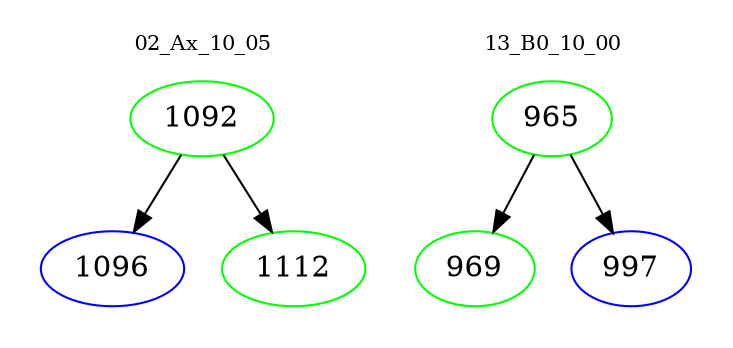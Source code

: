 digraph{
subgraph cluster_0 {
color = white
label = "02_Ax_10_05";
fontsize=10;
T0_1092 [label="1092", color="green"]
T0_1092 -> T0_1096 [color="black"]
T0_1096 [label="1096", color="blue"]
T0_1092 -> T0_1112 [color="black"]
T0_1112 [label="1112", color="green"]
}
subgraph cluster_1 {
color = white
label = "13_B0_10_00";
fontsize=10;
T1_965 [label="965", color="green"]
T1_965 -> T1_969 [color="black"]
T1_969 [label="969", color="green"]
T1_965 -> T1_997 [color="black"]
T1_997 [label="997", color="blue"]
}
}
